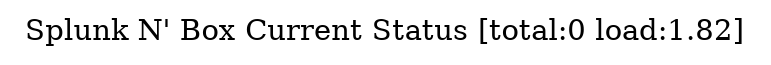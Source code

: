 
//---------------------------------
//generated by build_digraph_section()
digraph test {
splines=false   //false:create strait arrows only
//overlap=false
rankdir=LR
outputorder=nodesfirst
label="Splunk N' Box Current Status [total:0 load:1.82]";
#label= <<font color=green>SPLUNK N' BOX STATUS [total:0 load:1.82]</font>>
node [	nodesep=1.0,
		rankdir=LR,
		#outputMode=nodesfirst,
		outputorder=nodesfirst
		outputMode=nodesfirst,
		packMode=clust,
		style=rounded,
		penwidth=1.0,
		fontcolor=blue,
		fontsize=10
		shape=box,
		bgcolor="#ffffff00",
		overlap=scale];
   	 	forcelabels=true;
		labelfontcolor="Red"
    	labelfontname="Arial"
    	labelfontsize="10"
    	labelloc=t
    	labeljust=c
    	color=gray;style=filled
    	overlap=prism; overlap_scaling=0.01; ratio=0.7;
edge [penwidth=0.75,arrowsize=0.6]
edge [color=black, fontsize=8, forcelabels=true]
//-------------------------------------

//------------------------------------------
//generated by build_generic_subgraph()
subgraph cluster_1 {
label="Generic Hosts (non-clustered)";
	labelloc=t;
	labeljust=c;
	color=blue;		#box color
	style=filled;
	labelfontname=Arial;
	style=rounded;
	fontcolor=Blue;
    labelfontcolor=blue;
}
//-----------------------------------

//generated by build_cluster_connections()

}

